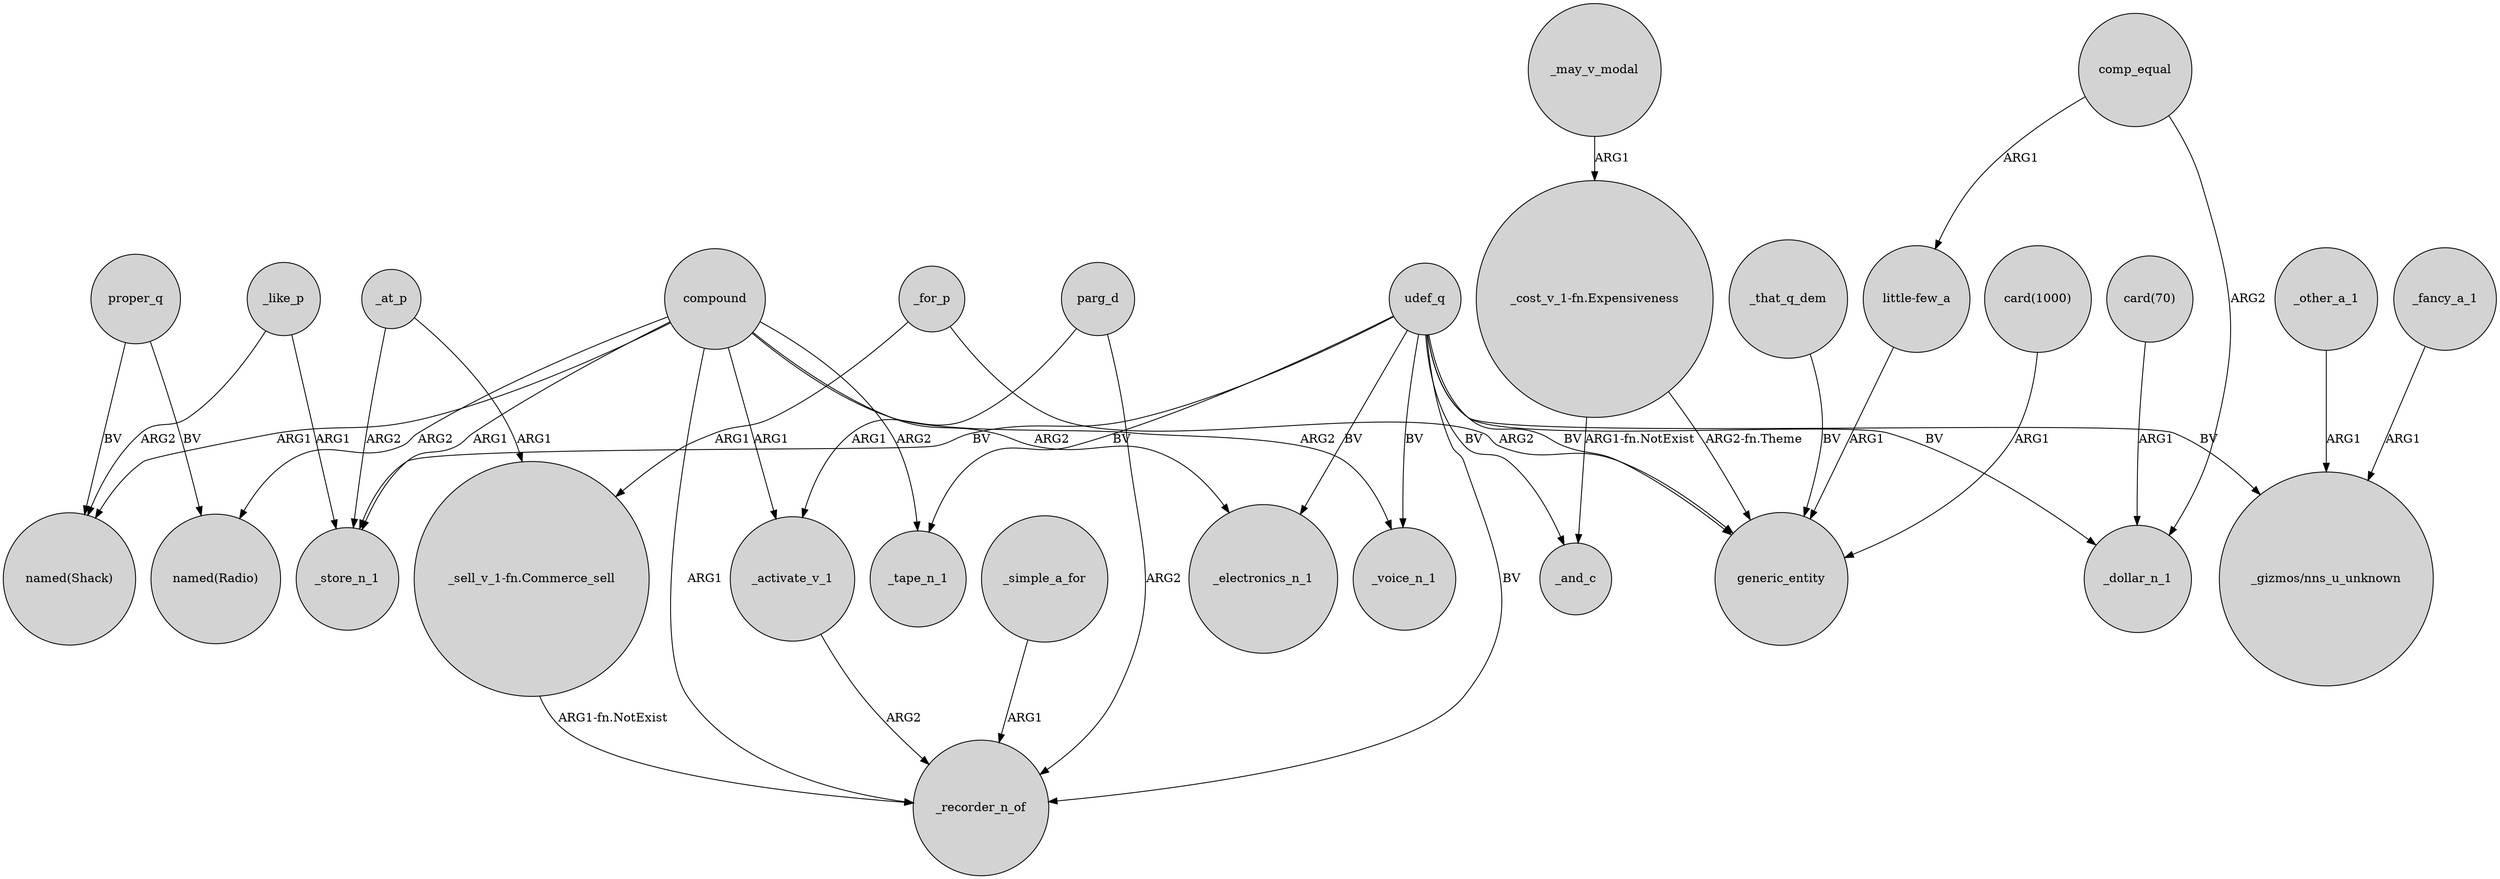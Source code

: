 digraph {
	node [shape=circle style=filled]
	udef_q -> _voice_n_1 [label=BV]
	udef_q -> _store_n_1 [label=BV]
	udef_q -> generic_entity [label=BV]
	compound -> "named(Shack)" [label=ARG1]
	compound -> _store_n_1 [label=ARG1]
	_that_q_dem -> generic_entity [label=BV]
	_activate_v_1 -> _recorder_n_of [label=ARG2]
	compound -> _tape_n_1 [label=ARG2]
	parg_d -> _activate_v_1 [label=ARG1]
	_at_p -> _store_n_1 [label=ARG2]
	_for_p -> generic_entity [label=ARG2]
	parg_d -> _recorder_n_of [label=ARG2]
	proper_q -> "named(Shack)" [label=BV]
	comp_equal -> "little-few_a" [label=ARG1]
	proper_q -> "named(Radio)" [label=BV]
	comp_equal -> _dollar_n_1 [label=ARG2]
	"_cost_v_1-fn.Expensiveness" -> generic_entity [label="ARG2-fn.Theme"]
	"card(1000)" -> generic_entity [label=ARG1]
	_may_v_modal -> "_cost_v_1-fn.Expensiveness" [label=ARG1]
	udef_q -> _electronics_n_1 [label=BV]
	udef_q -> _recorder_n_of [label=BV]
	compound -> _activate_v_1 [label=ARG1]
	"_cost_v_1-fn.Expensiveness" -> _and_c [label="ARG1-fn.NotExist"]
	compound -> _recorder_n_of [label=ARG1]
	compound -> _electronics_n_1 [label=ARG2]
	_other_a_1 -> "_gizmos/nns_u_unknown" [label=ARG1]
	udef_q -> "_gizmos/nns_u_unknown" [label=BV]
	compound -> "named(Radio)" [label=ARG2]
	_for_p -> "_sell_v_1-fn.Commerce_sell" [label=ARG1]
	"card(70)" -> _dollar_n_1 [label=ARG1]
	_like_p -> _store_n_1 [label=ARG1]
	"_sell_v_1-fn.Commerce_sell" -> _recorder_n_of [label="ARG1-fn.NotExist"]
	_like_p -> "named(Shack)" [label=ARG2]
	udef_q -> _and_c [label=BV]
	_simple_a_for -> _recorder_n_of [label=ARG1]
	_at_p -> "_sell_v_1-fn.Commerce_sell" [label=ARG1]
	_fancy_a_1 -> "_gizmos/nns_u_unknown" [label=ARG1]
	udef_q -> _dollar_n_1 [label=BV]
	compound -> _voice_n_1 [label=ARG2]
	"little-few_a" -> generic_entity [label=ARG1]
	udef_q -> _tape_n_1 [label=BV]
}
